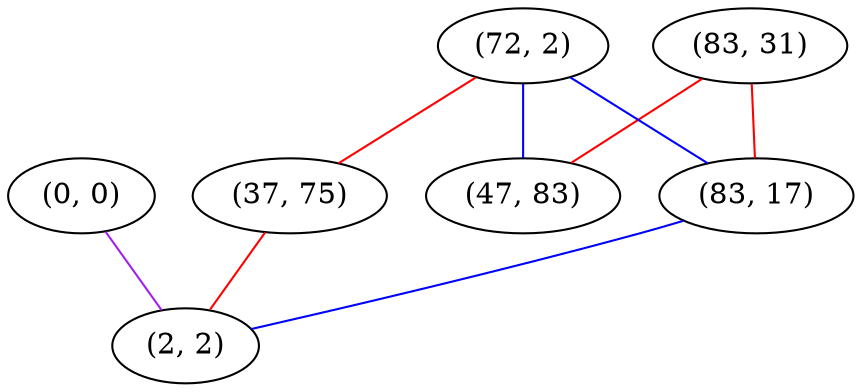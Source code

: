 graph "" {
"(83, 31)";
"(0, 0)";
"(72, 2)";
"(37, 75)";
"(83, 17)";
"(2, 2)";
"(47, 83)";
"(83, 31)" -- "(47, 83)"  [color=red, key=0, weight=1];
"(83, 31)" -- "(83, 17)"  [color=red, key=0, weight=1];
"(0, 0)" -- "(2, 2)"  [color=purple, key=0, weight=4];
"(72, 2)" -- "(47, 83)"  [color=blue, key=0, weight=3];
"(72, 2)" -- "(83, 17)"  [color=blue, key=0, weight=3];
"(72, 2)" -- "(37, 75)"  [color=red, key=0, weight=1];
"(37, 75)" -- "(2, 2)"  [color=red, key=0, weight=1];
"(83, 17)" -- "(2, 2)"  [color=blue, key=0, weight=3];
}
